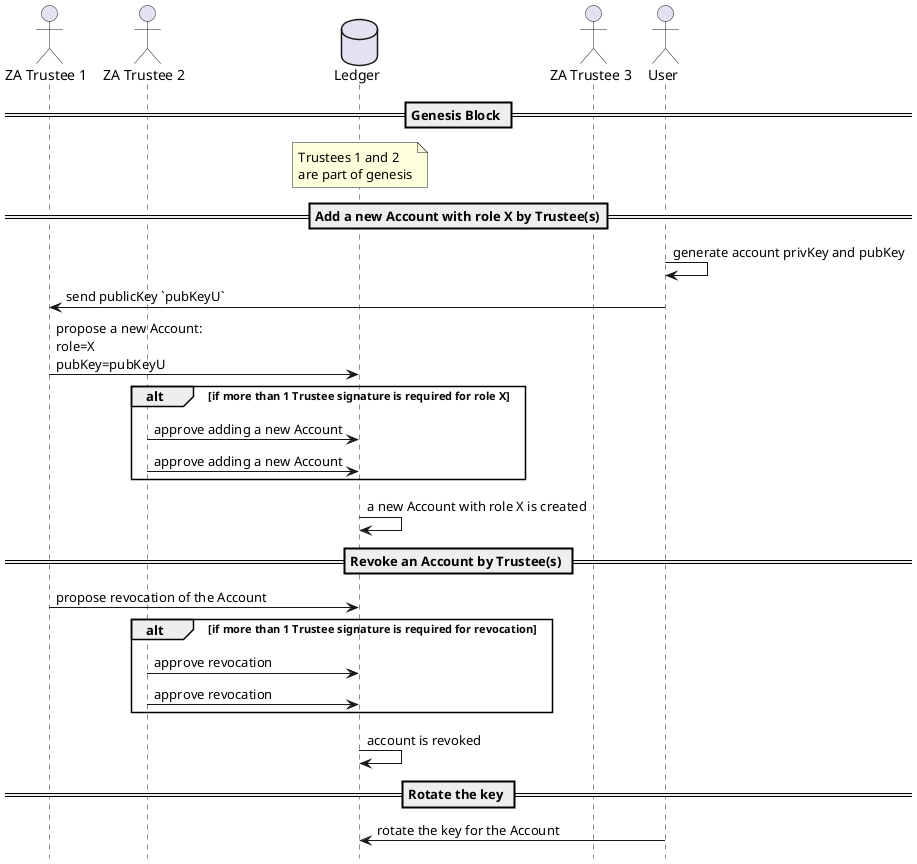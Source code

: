 @startuml
!pragma teoz true
hide footbox

actor "ZA Trustee 1" as T1
actor "ZA Trustee 2" as T2
database Ledger as L
actor "ZA Trustee 3" as T3
actor User as U


== Genesis Block ==
note over L
Trustees 1 and 2
are part of genesis
end note

== Add a new Account with role X by Trustee(s)==
U -> U: generate account privKey and pubKey

U -> T1: send publicKey `pubKeyU`
T1 -> L: propose a new Account:\nrole=X\npubKey=pubKeyU

alt if more than 1 Trustee signature is required for role X
    T2 -> L: approve adding a new Account
    T2 -> L: approve adding a new Account
end alt

L -> L: a new Account with role X is created

== Revoke an Account by Trustee(s) ==
T1 -> L: propose revocation of the Account

alt if more than 1 Trustee signature is required for revocation
    T2 -> L: approve revocation
    T2 -> L: approve revocation
end alt

L -> L: account is revoked

== Rotate the key ==

U -> L: rotate the key for the Account

@enduml